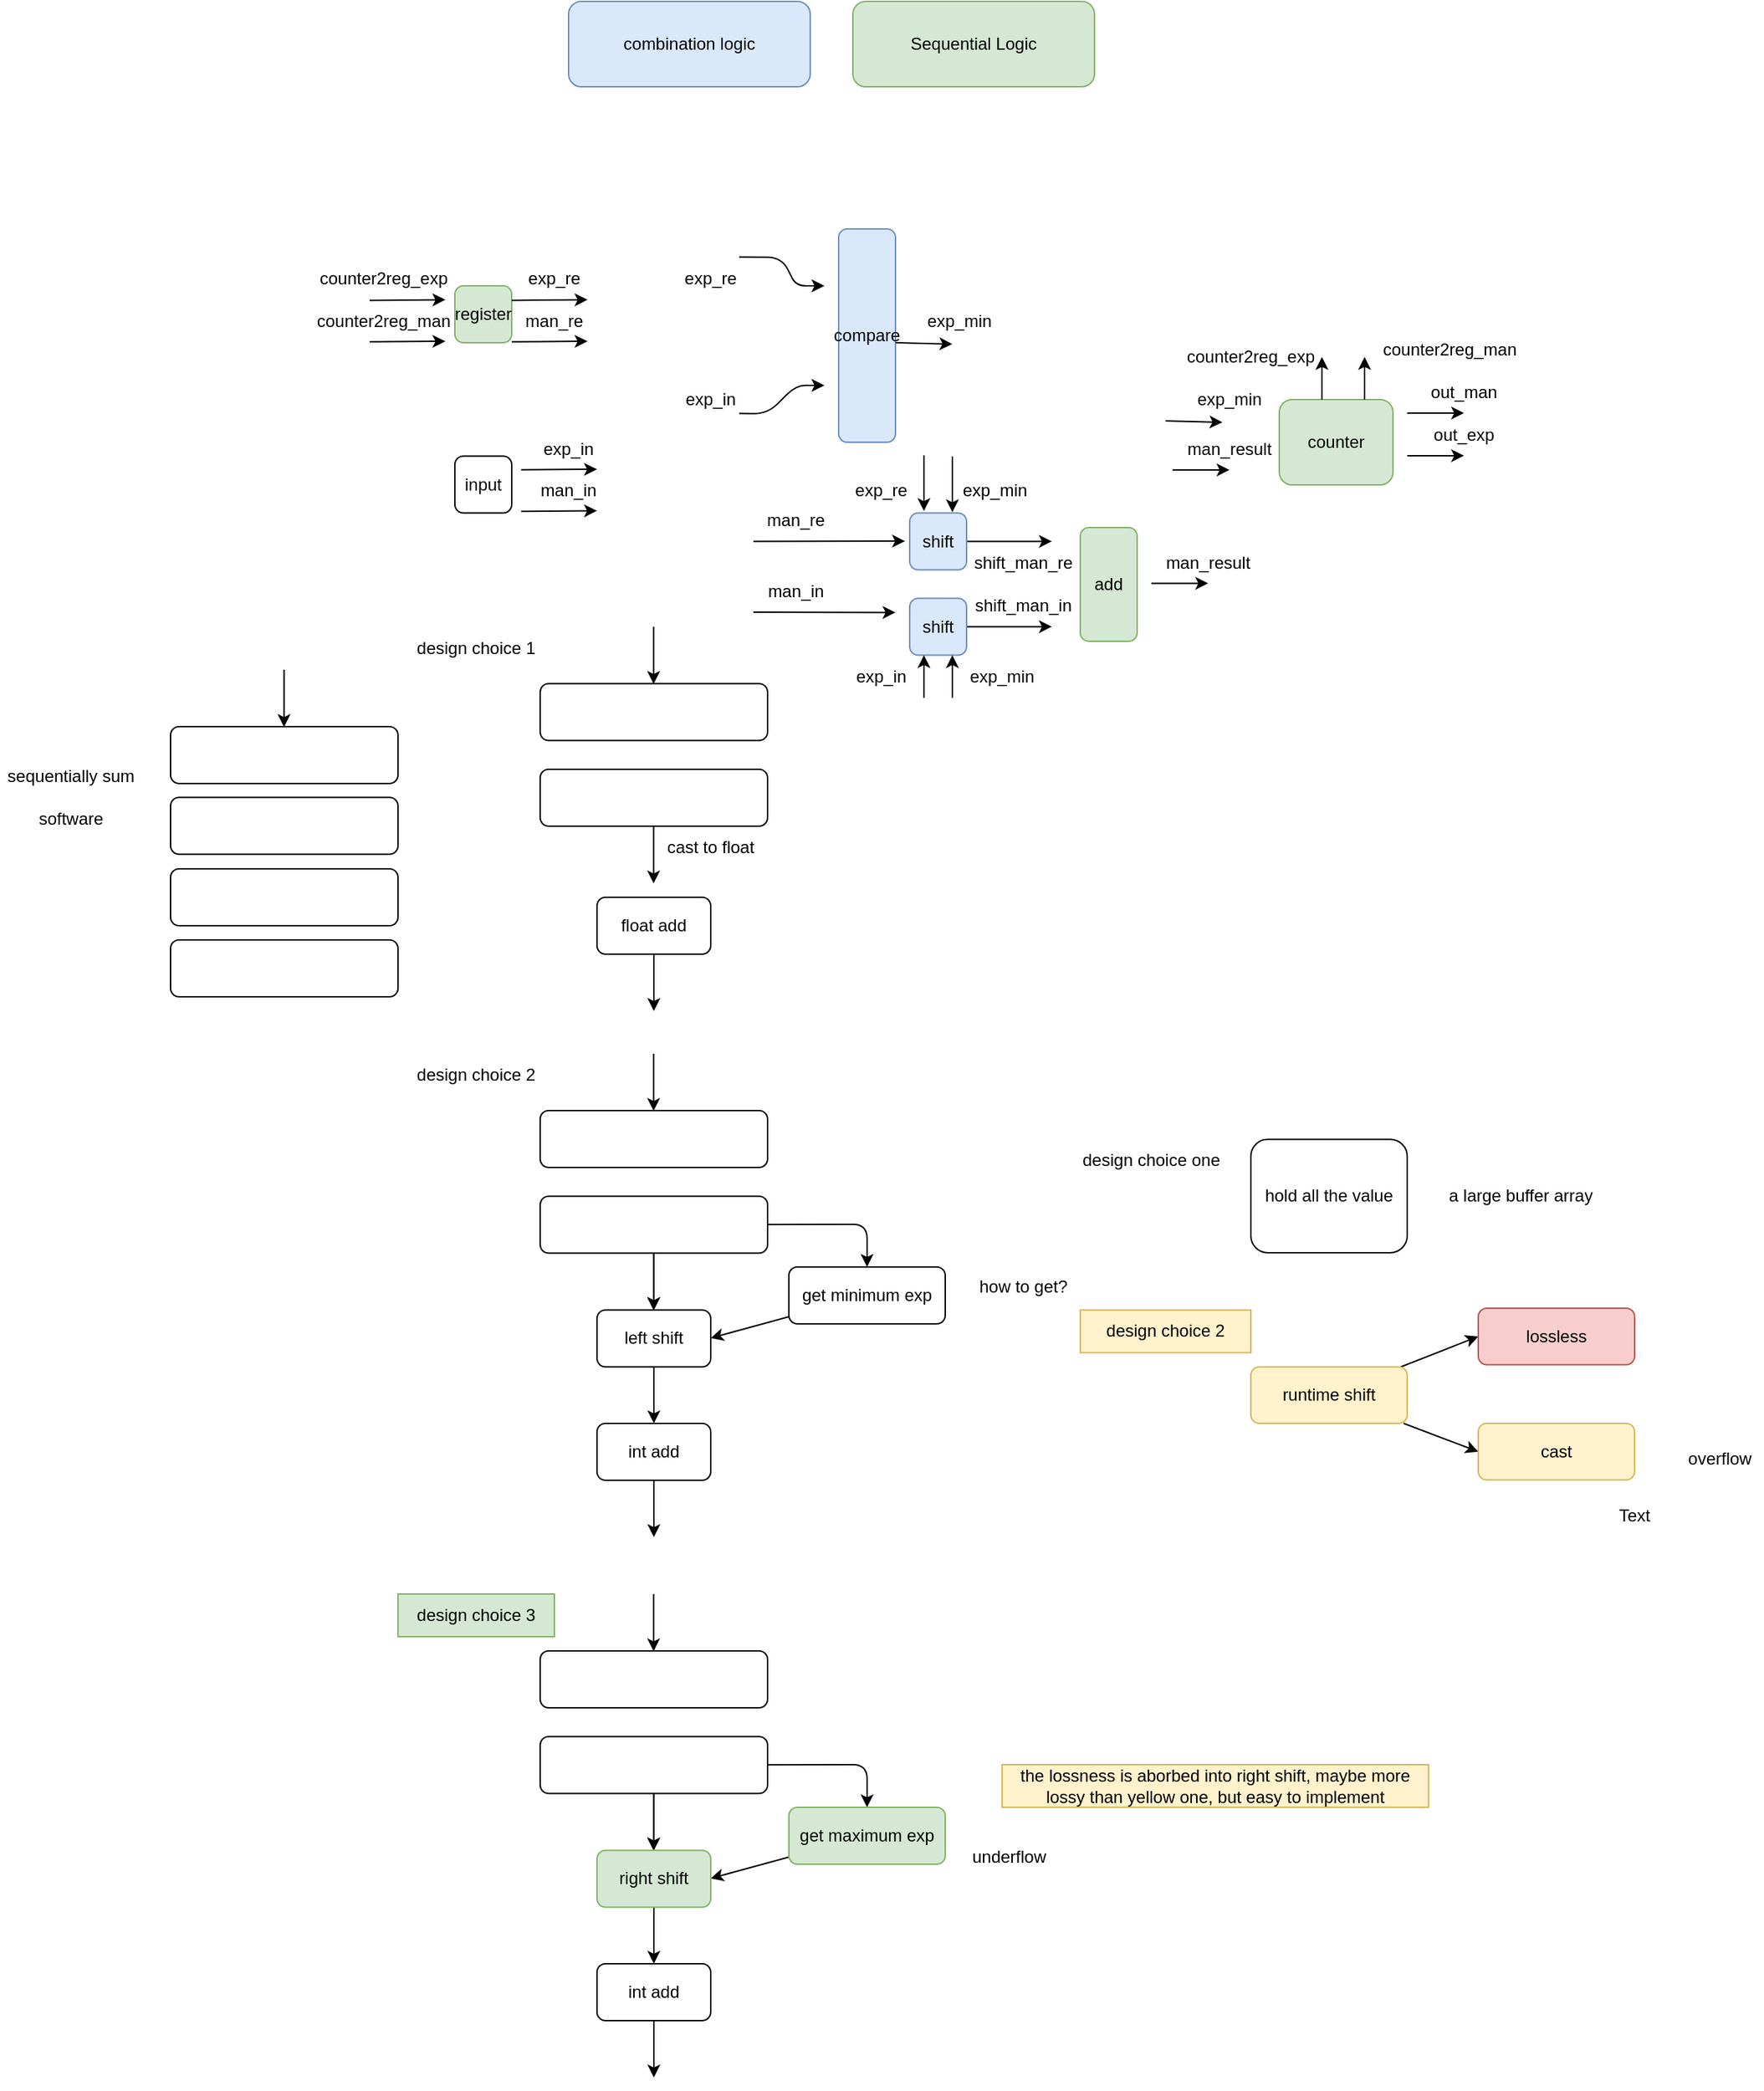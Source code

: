 <mxfile>
    <diagram id="8f1UVyMfekbWIKseI8K9" name="Page-1">
        <mxGraphModel dx="1168" dy="934" grid="1" gridSize="10" guides="1" tooltips="1" connect="1" arrows="1" fold="1" page="1" pageScale="1" pageWidth="827" pageHeight="1169" math="0" shadow="0">
            <root>
                <mxCell id="0"/>
                <mxCell id="1" parent="0"/>
                <mxCell id="119" style="edgeStyle=none;html=1;entryX=-0.083;entryY=0.505;entryDx=0;entryDy=0;entryPerimeter=0;" parent="1" edge="1">
                    <mxGeometry relative="1" as="geometry">
                        <mxPoint x="716.68" y="659.526" as="targetPoint"/>
                        <mxPoint x="610" y="659.73" as="sourcePoint"/>
                    </mxGeometry>
                </mxCell>
                <mxCell id="81" value="register" style="rounded=1;whiteSpace=wrap;html=1;fillColor=#d5e8d4;strokeColor=#82b366;" parent="1" vertex="1">
                    <mxGeometry x="400" y="480" width="40" height="40" as="geometry"/>
                </mxCell>
                <mxCell id="87" style="edgeStyle=none;html=1;" parent="1" edge="1">
                    <mxGeometry relative="1" as="geometry">
                        <mxPoint x="930" y="689.2" as="targetPoint"/>
                        <mxPoint x="890" y="689.2" as="sourcePoint"/>
                    </mxGeometry>
                </mxCell>
                <mxCell id="101" value="compare" style="rounded=1;whiteSpace=wrap;html=1;fillColor=#dae8fc;strokeColor=#6c8ebf;" parent="1" vertex="1">
                    <mxGeometry x="670" y="440" width="40" height="150" as="geometry"/>
                </mxCell>
                <mxCell id="102" value="add" style="rounded=1;whiteSpace=wrap;html=1;fillColor=#d5e8d4;strokeColor=#82b366;" parent="1" vertex="1">
                    <mxGeometry x="840" y="650" width="40" height="80" as="geometry"/>
                </mxCell>
                <mxCell id="115" style="edgeStyle=none;html=1;" parent="1" edge="1">
                    <mxGeometry relative="1" as="geometry">
                        <mxPoint x="660" y="480" as="targetPoint"/>
                        <mxPoint x="600" y="459.81" as="sourcePoint"/>
                        <Array as="points">
                            <mxPoint x="630" y="460"/>
                            <mxPoint x="640" y="480"/>
                        </Array>
                    </mxGeometry>
                </mxCell>
                <mxCell id="120" style="edgeStyle=none;html=1;" parent="1" edge="1">
                    <mxGeometry relative="1" as="geometry">
                        <mxPoint x="710" y="709.73" as="targetPoint"/>
                        <mxPoint x="610" y="709.47" as="sourcePoint"/>
                    </mxGeometry>
                </mxCell>
                <mxCell id="121" style="edgeStyle=none;html=1;" parent="1" edge="1">
                    <mxGeometry relative="1" as="geometry">
                        <mxPoint x="750" y="521" as="targetPoint"/>
                        <mxPoint x="710" y="520" as="sourcePoint"/>
                    </mxGeometry>
                </mxCell>
                <mxCell id="126" style="edgeStyle=none;html=1;" parent="1" edge="1">
                    <mxGeometry relative="1" as="geometry">
                        <mxPoint x="660" y="550" as="targetPoint"/>
                        <mxPoint x="600" y="569.78" as="sourcePoint"/>
                        <Array as="points">
                            <mxPoint x="620" y="570"/>
                            <mxPoint x="640" y="550"/>
                        </Array>
                    </mxGeometry>
                </mxCell>
                <mxCell id="151" style="edgeStyle=none;html=1;" parent="1" source="129" edge="1">
                    <mxGeometry relative="1" as="geometry">
                        <mxPoint x="820" y="659.73" as="targetPoint"/>
                    </mxGeometry>
                </mxCell>
                <mxCell id="129" value="shift" style="rounded=1;whiteSpace=wrap;html=1;fillColor=#dae8fc;strokeColor=#6c8ebf;" parent="1" vertex="1">
                    <mxGeometry x="720" y="639.73" width="40" height="40" as="geometry"/>
                </mxCell>
                <mxCell id="159" style="edgeStyle=none;html=1;" parent="1" source="130" edge="1">
                    <mxGeometry relative="1" as="geometry">
                        <mxPoint x="820" y="719.73" as="targetPoint"/>
                    </mxGeometry>
                </mxCell>
                <mxCell id="130" value="shift" style="rounded=1;whiteSpace=wrap;html=1;fillColor=#dae8fc;strokeColor=#6c8ebf;" parent="1" vertex="1">
                    <mxGeometry x="720" y="699.73" width="40" height="40" as="geometry"/>
                </mxCell>
                <mxCell id="132" value="exp_in" style="text;strokeColor=none;align=center;fillColor=none;html=1;verticalAlign=middle;whiteSpace=wrap;rounded=0;" parent="1" vertex="1">
                    <mxGeometry x="550" y="545" width="60" height="30" as="geometry"/>
                </mxCell>
                <mxCell id="133" value="exp_re" style="text;strokeColor=none;align=center;fillColor=none;html=1;verticalAlign=middle;whiteSpace=wrap;rounded=0;" parent="1" vertex="1">
                    <mxGeometry x="550" y="460" width="60" height="30" as="geometry"/>
                </mxCell>
                <mxCell id="134" value="exp_min" style="text;strokeColor=none;align=center;fillColor=none;html=1;verticalAlign=middle;whiteSpace=wrap;rounded=0;" parent="1" vertex="1">
                    <mxGeometry x="725" y="490" width="60" height="30" as="geometry"/>
                </mxCell>
                <mxCell id="135" value="input" style="rounded=1;whiteSpace=wrap;html=1;" parent="1" vertex="1">
                    <mxGeometry x="400" y="599.73" width="40" height="40" as="geometry"/>
                </mxCell>
                <mxCell id="136" style="edgeStyle=none;html=1;" parent="1" edge="1">
                    <mxGeometry relative="1" as="geometry">
                        <mxPoint x="500" y="609" as="targetPoint"/>
                        <mxPoint x="446.66" y="609.4" as="sourcePoint"/>
                    </mxGeometry>
                </mxCell>
                <mxCell id="137" value="exp_in" style="text;strokeColor=none;align=center;fillColor=none;html=1;verticalAlign=middle;whiteSpace=wrap;rounded=0;" parent="1" vertex="1">
                    <mxGeometry x="450" y="580" width="60" height="30" as="geometry"/>
                </mxCell>
                <mxCell id="138" style="edgeStyle=none;html=1;" parent="1" edge="1">
                    <mxGeometry relative="1" as="geometry">
                        <mxPoint x="500" y="638.2" as="targetPoint"/>
                        <mxPoint x="446.66" y="638.6" as="sourcePoint"/>
                    </mxGeometry>
                </mxCell>
                <mxCell id="139" value="man_in" style="text;strokeColor=none;align=center;fillColor=none;html=1;verticalAlign=middle;whiteSpace=wrap;rounded=0;" parent="1" vertex="1">
                    <mxGeometry x="450" y="609.2" width="60" height="30" as="geometry"/>
                </mxCell>
                <mxCell id="140" style="edgeStyle=none;html=1;" parent="1" edge="1">
                    <mxGeometry relative="1" as="geometry">
                        <mxPoint x="493.34" y="489.8" as="targetPoint"/>
                        <mxPoint x="440.0" y="490.2" as="sourcePoint"/>
                    </mxGeometry>
                </mxCell>
                <mxCell id="142" style="edgeStyle=none;html=1;" parent="1" edge="1">
                    <mxGeometry relative="1" as="geometry">
                        <mxPoint x="493.34" y="519" as="targetPoint"/>
                        <mxPoint x="440.0" y="519.4" as="sourcePoint"/>
                    </mxGeometry>
                </mxCell>
                <mxCell id="144" value="exp_re" style="text;strokeColor=none;align=center;fillColor=none;html=1;verticalAlign=middle;whiteSpace=wrap;rounded=0;" parent="1" vertex="1">
                    <mxGeometry x="440" y="460.0" width="60" height="30" as="geometry"/>
                </mxCell>
                <mxCell id="145" value="man_re" style="text;strokeColor=none;align=center;fillColor=none;html=1;verticalAlign=middle;whiteSpace=wrap;rounded=0;" parent="1" vertex="1">
                    <mxGeometry x="440" y="490.0" width="60" height="30" as="geometry"/>
                </mxCell>
                <mxCell id="147" style="edgeStyle=none;html=1;entryX=0.5;entryY=0;entryDx=0;entryDy=0;" parent="1" edge="1">
                    <mxGeometry relative="1" as="geometry">
                        <mxPoint x="730" y="599.2" as="sourcePoint"/>
                        <mxPoint x="730" y="638.4" as="targetPoint"/>
                    </mxGeometry>
                </mxCell>
                <mxCell id="148" style="edgeStyle=none;html=1;entryX=0.5;entryY=0;entryDx=0;entryDy=0;" parent="1" edge="1">
                    <mxGeometry relative="1" as="geometry">
                        <mxPoint x="750" y="600" as="sourcePoint"/>
                        <mxPoint x="750" y="639.2" as="targetPoint"/>
                    </mxGeometry>
                </mxCell>
                <mxCell id="149" value="exp_re" style="text;strokeColor=none;align=center;fillColor=none;html=1;verticalAlign=middle;whiteSpace=wrap;rounded=0;" parent="1" vertex="1">
                    <mxGeometry x="670" y="609.2" width="60" height="30" as="geometry"/>
                </mxCell>
                <mxCell id="150" value="exp_min" style="text;strokeColor=none;align=center;fillColor=none;html=1;verticalAlign=middle;whiteSpace=wrap;rounded=0;" parent="1" vertex="1">
                    <mxGeometry x="750" y="608.93" width="60" height="30" as="geometry"/>
                </mxCell>
                <mxCell id="152" value="shift_man_re" style="text;strokeColor=none;align=center;fillColor=none;html=1;verticalAlign=middle;whiteSpace=wrap;rounded=0;" parent="1" vertex="1">
                    <mxGeometry x="770" y="659.73" width="60" height="30" as="geometry"/>
                </mxCell>
                <mxCell id="155" style="edgeStyle=none;html=1;" parent="1" edge="1">
                    <mxGeometry relative="1" as="geometry">
                        <mxPoint x="730" y="739.73" as="targetPoint"/>
                        <mxPoint x="730" y="769.73" as="sourcePoint"/>
                    </mxGeometry>
                </mxCell>
                <mxCell id="156" style="edgeStyle=none;html=1;" parent="1" edge="1">
                    <mxGeometry relative="1" as="geometry">
                        <mxPoint x="750" y="739.73" as="targetPoint"/>
                        <mxPoint x="750" y="769.73" as="sourcePoint"/>
                    </mxGeometry>
                </mxCell>
                <mxCell id="157" value="exp_in" style="text;strokeColor=none;align=center;fillColor=none;html=1;verticalAlign=middle;whiteSpace=wrap;rounded=0;" parent="1" vertex="1">
                    <mxGeometry x="670" y="739.73" width="60" height="30" as="geometry"/>
                </mxCell>
                <mxCell id="158" value="exp_min" style="text;strokeColor=none;align=center;fillColor=none;html=1;verticalAlign=middle;whiteSpace=wrap;rounded=0;" parent="1" vertex="1">
                    <mxGeometry x="755" y="739.73" width="60" height="30" as="geometry"/>
                </mxCell>
                <mxCell id="160" value="shift_man_in" style="text;strokeColor=none;align=center;fillColor=none;html=1;verticalAlign=middle;whiteSpace=wrap;rounded=0;" parent="1" vertex="1">
                    <mxGeometry x="770" y="689.73" width="60" height="30" as="geometry"/>
                </mxCell>
                <mxCell id="161" value="man_re" style="text;strokeColor=none;align=center;fillColor=none;html=1;verticalAlign=middle;whiteSpace=wrap;rounded=0;" parent="1" vertex="1">
                    <mxGeometry x="610" y="629.73" width="60" height="30" as="geometry"/>
                </mxCell>
                <mxCell id="162" value="man_in" style="text;strokeColor=none;align=center;fillColor=none;html=1;verticalAlign=middle;whiteSpace=wrap;rounded=0;" parent="1" vertex="1">
                    <mxGeometry x="610" y="679.73" width="60" height="30" as="geometry"/>
                </mxCell>
                <mxCell id="163" value="man_result" style="text;strokeColor=none;align=center;fillColor=none;html=1;verticalAlign=middle;whiteSpace=wrap;rounded=0;" parent="1" vertex="1">
                    <mxGeometry x="900" y="659.73" width="60" height="30" as="geometry"/>
                </mxCell>
                <mxCell id="164" value="counter" style="rounded=1;whiteSpace=wrap;html=1;fillColor=#d5e8d4;strokeColor=#82b366;" parent="1" vertex="1">
                    <mxGeometry x="980" y="560" width="80" height="60" as="geometry"/>
                </mxCell>
                <mxCell id="165" style="edgeStyle=none;html=1;" parent="1" edge="1">
                    <mxGeometry relative="1" as="geometry">
                        <mxPoint x="1110" y="569.47" as="targetPoint"/>
                        <mxPoint x="1070" y="569.47" as="sourcePoint"/>
                    </mxGeometry>
                </mxCell>
                <mxCell id="166" value="out_man" style="text;strokeColor=none;align=center;fillColor=none;html=1;verticalAlign=middle;whiteSpace=wrap;rounded=0;" parent="1" vertex="1">
                    <mxGeometry x="1080" y="540" width="60" height="30" as="geometry"/>
                </mxCell>
                <mxCell id="167" style="edgeStyle=none;html=1;" parent="1" edge="1">
                    <mxGeometry relative="1" as="geometry">
                        <mxPoint x="940" y="576" as="targetPoint"/>
                        <mxPoint x="900" y="575" as="sourcePoint"/>
                    </mxGeometry>
                </mxCell>
                <mxCell id="168" value="exp_min" style="text;strokeColor=none;align=center;fillColor=none;html=1;verticalAlign=middle;whiteSpace=wrap;rounded=0;" parent="1" vertex="1">
                    <mxGeometry x="915" y="545" width="60" height="30" as="geometry"/>
                </mxCell>
                <mxCell id="169" style="edgeStyle=none;html=1;" parent="1" edge="1">
                    <mxGeometry relative="1" as="geometry">
                        <mxPoint x="945" y="609.47" as="targetPoint"/>
                        <mxPoint x="905" y="609.47" as="sourcePoint"/>
                    </mxGeometry>
                </mxCell>
                <mxCell id="170" value="man_result" style="text;strokeColor=none;align=center;fillColor=none;html=1;verticalAlign=middle;whiteSpace=wrap;rounded=0;" parent="1" vertex="1">
                    <mxGeometry x="915" y="580" width="60" height="30" as="geometry"/>
                </mxCell>
                <mxCell id="173" style="edgeStyle=none;html=1;" parent="1" edge="1">
                    <mxGeometry relative="1" as="geometry">
                        <mxPoint x="393.34" y="489.8" as="targetPoint"/>
                        <mxPoint x="340" y="490.2" as="sourcePoint"/>
                    </mxGeometry>
                </mxCell>
                <mxCell id="174" style="edgeStyle=none;html=1;" parent="1" edge="1">
                    <mxGeometry relative="1" as="geometry">
                        <mxPoint x="393.34" y="519" as="targetPoint"/>
                        <mxPoint x="340" y="519.4" as="sourcePoint"/>
                    </mxGeometry>
                </mxCell>
                <mxCell id="175" value="counter2reg_exp" style="text;strokeColor=none;align=center;fillColor=none;html=1;verticalAlign=middle;whiteSpace=wrap;rounded=0;" parent="1" vertex="1">
                    <mxGeometry x="320" y="460.0" width="60" height="30" as="geometry"/>
                </mxCell>
                <mxCell id="176" value="counter2reg_man" style="text;strokeColor=none;align=center;fillColor=none;html=1;verticalAlign=middle;whiteSpace=wrap;rounded=0;" parent="1" vertex="1">
                    <mxGeometry x="320" y="490.0" width="60" height="30" as="geometry"/>
                </mxCell>
                <mxCell id="177" style="edgeStyle=none;html=1;" parent="1" edge="1">
                    <mxGeometry relative="1" as="geometry">
                        <mxPoint x="1040" y="530.0" as="targetPoint"/>
                        <mxPoint x="1040" y="560.0" as="sourcePoint"/>
                    </mxGeometry>
                </mxCell>
                <mxCell id="178" style="edgeStyle=none;html=1;" parent="1" edge="1">
                    <mxGeometry relative="1" as="geometry">
                        <mxPoint x="1010" y="530.0" as="targetPoint"/>
                        <mxPoint x="1010" y="560.0" as="sourcePoint"/>
                    </mxGeometry>
                </mxCell>
                <mxCell id="179" style="edgeStyle=none;html=1;" parent="1" edge="1">
                    <mxGeometry relative="1" as="geometry">
                        <mxPoint x="1110" y="599.47" as="targetPoint"/>
                        <mxPoint x="1070" y="599.47" as="sourcePoint"/>
                    </mxGeometry>
                </mxCell>
                <mxCell id="180" value="out_exp" style="text;strokeColor=none;align=center;fillColor=none;html=1;verticalAlign=middle;whiteSpace=wrap;rounded=0;" parent="1" vertex="1">
                    <mxGeometry x="1080" y="570" width="60" height="30" as="geometry"/>
                </mxCell>
                <mxCell id="181" value="counter2reg_exp" style="text;strokeColor=none;align=center;fillColor=none;html=1;verticalAlign=middle;whiteSpace=wrap;rounded=0;" parent="1" vertex="1">
                    <mxGeometry x="930" y="515" width="60" height="30" as="geometry"/>
                </mxCell>
                <mxCell id="182" value="counter2reg_man" style="text;strokeColor=none;align=center;fillColor=none;html=1;verticalAlign=middle;whiteSpace=wrap;rounded=0;" parent="1" vertex="1">
                    <mxGeometry x="1070" y="510.0" width="60" height="30" as="geometry"/>
                </mxCell>
                <mxCell id="184" value="combination logic" style="rounded=1;whiteSpace=wrap;html=1;fillColor=#dae8fc;strokeColor=#6c8ebf;" parent="1" vertex="1">
                    <mxGeometry x="480" y="280" width="170" height="60" as="geometry"/>
                </mxCell>
                <mxCell id="185" value="Sequential Logic" style="rounded=1;whiteSpace=wrap;html=1;fillColor=#d5e8d4;strokeColor=#82b366;" parent="1" vertex="1">
                    <mxGeometry x="680" y="280" width="170" height="60" as="geometry"/>
                </mxCell>
                <mxCell id="189" value="design choice 1" style="text;strokeColor=none;align=center;fillColor=none;html=1;verticalAlign=middle;whiteSpace=wrap;rounded=0;" parent="1" vertex="1">
                    <mxGeometry x="360" y="719.73" width="110" height="30" as="geometry"/>
                </mxCell>
                <mxCell id="201" value="software" style="text;strokeColor=none;align=center;fillColor=none;html=1;verticalAlign=middle;whiteSpace=wrap;rounded=0;" parent="1" vertex="1">
                    <mxGeometry x="100" y="839.73" width="60" height="30" as="geometry"/>
                </mxCell>
                <mxCell id="202" value="sequentially sum" style="text;strokeColor=none;align=center;fillColor=none;html=1;verticalAlign=middle;whiteSpace=wrap;rounded=0;" parent="1" vertex="1">
                    <mxGeometry x="80" y="809.46" width="100" height="30.27" as="geometry"/>
                </mxCell>
                <mxCell id="203" value="" style="rounded=1;whiteSpace=wrap;html=1;" parent="1" vertex="1">
                    <mxGeometry x="200" y="839.73" width="160" height="40" as="geometry"/>
                </mxCell>
                <mxCell id="204" value="" style="rounded=1;whiteSpace=wrap;html=1;" parent="1" vertex="1">
                    <mxGeometry x="200" y="790" width="160" height="40" as="geometry"/>
                </mxCell>
                <mxCell id="205" value="" style="rounded=1;whiteSpace=wrap;html=1;" parent="1" vertex="1">
                    <mxGeometry x="200" y="890" width="160" height="40" as="geometry"/>
                </mxCell>
                <mxCell id="206" value="" style="rounded=1;whiteSpace=wrap;html=1;" parent="1" vertex="1">
                    <mxGeometry x="200" y="940" width="160" height="40" as="geometry"/>
                </mxCell>
                <mxCell id="207" style="edgeStyle=none;html=1;" parent="1" edge="1">
                    <mxGeometry relative="1" as="geometry">
                        <mxPoint x="279.83" y="790.27" as="targetPoint"/>
                        <mxPoint x="279.83" y="750" as="sourcePoint"/>
                    </mxGeometry>
                </mxCell>
                <mxCell id="210" value="" style="rounded=1;whiteSpace=wrap;html=1;" parent="1" vertex="1">
                    <mxGeometry x="460" y="820" width="160" height="40" as="geometry"/>
                </mxCell>
                <mxCell id="211" value="" style="rounded=1;whiteSpace=wrap;html=1;" parent="1" vertex="1">
                    <mxGeometry x="460" y="759.73" width="160" height="40" as="geometry"/>
                </mxCell>
                <mxCell id="212" style="edgeStyle=none;html=1;" parent="1" edge="1">
                    <mxGeometry relative="1" as="geometry">
                        <mxPoint x="539.83" y="760" as="targetPoint"/>
                        <mxPoint x="539.83" y="719.73" as="sourcePoint"/>
                    </mxGeometry>
                </mxCell>
                <mxCell id="213" style="edgeStyle=none;html=1;" parent="1" edge="1">
                    <mxGeometry relative="1" as="geometry">
                        <mxPoint x="539.83" y="900.27" as="targetPoint"/>
                        <mxPoint x="539.83" y="860" as="sourcePoint"/>
                    </mxGeometry>
                </mxCell>
                <mxCell id="214" value="cast to float" style="text;strokeColor=none;align=center;fillColor=none;html=1;verticalAlign=middle;whiteSpace=wrap;rounded=0;" parent="1" vertex="1">
                    <mxGeometry x="540" y="860" width="80" height="30" as="geometry"/>
                </mxCell>
                <mxCell id="216" style="edgeStyle=none;html=1;" parent="1" source="215" edge="1">
                    <mxGeometry relative="1" as="geometry">
                        <mxPoint x="540" y="990" as="targetPoint"/>
                    </mxGeometry>
                </mxCell>
                <mxCell id="215" value="float add" style="rounded=1;whiteSpace=wrap;html=1;" parent="1" vertex="1">
                    <mxGeometry x="500" y="910" width="80" height="40" as="geometry"/>
                </mxCell>
                <mxCell id="217" value="design choice 2" style="text;align=center;html=1;verticalAlign=middle;whiteSpace=wrap;rounded=0;" parent="1" vertex="1">
                    <mxGeometry x="360" y="1020" width="110" height="30" as="geometry"/>
                </mxCell>
                <mxCell id="230" style="edgeStyle=none;html=1;entryX=0.5;entryY=0;entryDx=0;entryDy=0;" parent="1" source="218" target="228" edge="1">
                    <mxGeometry relative="1" as="geometry">
                        <Array as="points">
                            <mxPoint x="690" y="1140"/>
                        </Array>
                    </mxGeometry>
                </mxCell>
                <mxCell id="246" value="" style="edgeStyle=none;html=1;" parent="1" source="218" target="233" edge="1">
                    <mxGeometry relative="1" as="geometry"/>
                </mxCell>
                <mxCell id="218" value="" style="rounded=1;whiteSpace=wrap;html=1;" parent="1" vertex="1">
                    <mxGeometry x="460" y="1120.27" width="160" height="40" as="geometry"/>
                </mxCell>
                <mxCell id="219" value="" style="rounded=1;whiteSpace=wrap;html=1;" parent="1" vertex="1">
                    <mxGeometry x="460" y="1060" width="160" height="40" as="geometry"/>
                </mxCell>
                <mxCell id="220" style="edgeStyle=none;html=1;" parent="1" edge="1">
                    <mxGeometry relative="1" as="geometry">
                        <mxPoint x="539.83" y="1060.27" as="targetPoint"/>
                        <mxPoint x="539.83" y="1020" as="sourcePoint"/>
                    </mxGeometry>
                </mxCell>
                <mxCell id="221" style="edgeStyle=none;html=1;" parent="1" edge="1">
                    <mxGeometry relative="1" as="geometry">
                        <mxPoint x="539.83" y="1200.54" as="targetPoint"/>
                        <mxPoint x="539.83" y="1160.27" as="sourcePoint"/>
                    </mxGeometry>
                </mxCell>
                <mxCell id="223" style="edgeStyle=none;html=1;" parent="1" source="224" edge="1">
                    <mxGeometry relative="1" as="geometry">
                        <mxPoint x="540" y="1360" as="targetPoint"/>
                    </mxGeometry>
                </mxCell>
                <mxCell id="224" value="int add" style="rounded=1;whiteSpace=wrap;html=1;" parent="1" vertex="1">
                    <mxGeometry x="500" y="1280" width="80" height="40" as="geometry"/>
                </mxCell>
                <mxCell id="231" style="edgeStyle=none;html=1;" parent="1" source="228" edge="1">
                    <mxGeometry relative="1" as="geometry">
                        <mxPoint x="580" y="1220" as="targetPoint"/>
                    </mxGeometry>
                </mxCell>
                <mxCell id="228" value="get minimum exp" style="rounded=1;whiteSpace=wrap;html=1;" parent="1" vertex="1">
                    <mxGeometry x="635" y="1170" width="110" height="40" as="geometry"/>
                </mxCell>
                <mxCell id="232" value="how to get?" style="text;strokeColor=none;align=center;fillColor=none;html=1;verticalAlign=middle;whiteSpace=wrap;rounded=0;" parent="1" vertex="1">
                    <mxGeometry x="755" y="1169" width="90" height="30" as="geometry"/>
                </mxCell>
                <mxCell id="234" style="edgeStyle=none;html=1;entryX=0.5;entryY=0;entryDx=0;entryDy=0;" parent="1" source="233" target="224" edge="1">
                    <mxGeometry relative="1" as="geometry"/>
                </mxCell>
                <mxCell id="233" value="left shift" style="rounded=1;whiteSpace=wrap;html=1;" parent="1" vertex="1">
                    <mxGeometry x="500" y="1200.27" width="80" height="40" as="geometry"/>
                </mxCell>
                <mxCell id="235" value="design choice one" style="text;strokeColor=none;align=center;fillColor=none;html=1;verticalAlign=middle;whiteSpace=wrap;rounded=0;" parent="1" vertex="1">
                    <mxGeometry x="830" y="1080" width="120" height="30" as="geometry"/>
                </mxCell>
                <mxCell id="237" value="hold all the value" style="rounded=1;whiteSpace=wrap;html=1;" parent="1" vertex="1">
                    <mxGeometry x="960" y="1080.27" width="110" height="79.73" as="geometry"/>
                </mxCell>
                <mxCell id="238" value="a large buffer array" style="text;strokeColor=none;align=center;fillColor=none;html=1;verticalAlign=middle;whiteSpace=wrap;rounded=0;" parent="1" vertex="1">
                    <mxGeometry x="1090" y="1105.13" width="120" height="30" as="geometry"/>
                </mxCell>
                <mxCell id="241" style="edgeStyle=none;html=1;entryX=0;entryY=0.5;entryDx=0;entryDy=0;" parent="1" source="239" target="242" edge="1">
                    <mxGeometry relative="1" as="geometry">
                        <mxPoint x="1100.0" y="1210" as="targetPoint"/>
                    </mxGeometry>
                </mxCell>
                <mxCell id="245" style="edgeStyle=none;html=1;entryX=0;entryY=0.5;entryDx=0;entryDy=0;" parent="1" source="239" target="244" edge="1">
                    <mxGeometry relative="1" as="geometry"/>
                </mxCell>
                <mxCell id="239" value="runtime shift" style="rounded=1;whiteSpace=wrap;html=1;fillColor=#fff2cc;strokeColor=#d6b656;" parent="1" vertex="1">
                    <mxGeometry x="960" y="1240.27" width="110" height="39.73" as="geometry"/>
                </mxCell>
                <mxCell id="240" value="design choice 2" style="text;strokeColor=#d6b656;align=center;fillColor=#fff2cc;html=1;verticalAlign=middle;whiteSpace=wrap;rounded=0;" parent="1" vertex="1">
                    <mxGeometry x="840" y="1200.27" width="120" height="30" as="geometry"/>
                </mxCell>
                <mxCell id="242" value="lossless" style="rounded=1;whiteSpace=wrap;html=1;fillColor=#f8cecc;strokeColor=#b85450;" parent="1" vertex="1">
                    <mxGeometry x="1120" y="1199" width="110" height="39.73" as="geometry"/>
                </mxCell>
                <mxCell id="244" value="cast" style="rounded=1;whiteSpace=wrap;html=1;fillColor=#fff2cc;strokeColor=#d6b656;" parent="1" vertex="1">
                    <mxGeometry x="1120" y="1280" width="110" height="39.73" as="geometry"/>
                </mxCell>
                <mxCell id="247" value="design choice 3" style="text;strokeColor=#82b366;align=center;fillColor=#d5e8d4;html=1;verticalAlign=middle;whiteSpace=wrap;rounded=0;" parent="1" vertex="1">
                    <mxGeometry x="360" y="1400" width="110" height="30" as="geometry"/>
                </mxCell>
                <mxCell id="248" style="edgeStyle=none;html=1;entryX=0.5;entryY=0;entryDx=0;entryDy=0;" parent="1" source="250" target="257" edge="1">
                    <mxGeometry relative="1" as="geometry">
                        <Array as="points">
                            <mxPoint x="690" y="1520"/>
                        </Array>
                    </mxGeometry>
                </mxCell>
                <mxCell id="249" value="" style="edgeStyle=none;html=1;" parent="1" source="250" target="259" edge="1">
                    <mxGeometry relative="1" as="geometry"/>
                </mxCell>
                <mxCell id="250" value="" style="rounded=1;whiteSpace=wrap;html=1;" parent="1" vertex="1">
                    <mxGeometry x="460" y="1500.27" width="160" height="40" as="geometry"/>
                </mxCell>
                <mxCell id="251" value="" style="rounded=1;whiteSpace=wrap;html=1;" parent="1" vertex="1">
                    <mxGeometry x="460" y="1440" width="160" height="40" as="geometry"/>
                </mxCell>
                <mxCell id="252" style="edgeStyle=none;html=1;" parent="1" edge="1">
                    <mxGeometry relative="1" as="geometry">
                        <mxPoint x="539.83" y="1440.27" as="targetPoint"/>
                        <mxPoint x="539.83" y="1400" as="sourcePoint"/>
                    </mxGeometry>
                </mxCell>
                <mxCell id="253" style="edgeStyle=none;html=1;" parent="1" edge="1">
                    <mxGeometry relative="1" as="geometry">
                        <mxPoint x="539.83" y="1580.54" as="targetPoint"/>
                        <mxPoint x="539.83" y="1540.27" as="sourcePoint"/>
                    </mxGeometry>
                </mxCell>
                <mxCell id="254" style="edgeStyle=none;html=1;" parent="1" source="255" edge="1">
                    <mxGeometry relative="1" as="geometry">
                        <mxPoint x="540" y="1740.0" as="targetPoint"/>
                    </mxGeometry>
                </mxCell>
                <mxCell id="255" value="int add" style="rounded=1;whiteSpace=wrap;html=1;" parent="1" vertex="1">
                    <mxGeometry x="500" y="1660" width="80" height="40" as="geometry"/>
                </mxCell>
                <mxCell id="256" style="edgeStyle=none;html=1;" parent="1" source="257" edge="1">
                    <mxGeometry relative="1" as="geometry">
                        <mxPoint x="580" y="1600.0" as="targetPoint"/>
                    </mxGeometry>
                </mxCell>
                <mxCell id="257" value="get maximum exp" style="rounded=1;whiteSpace=wrap;html=1;fillColor=#d5e8d4;strokeColor=#82b366;" parent="1" vertex="1">
                    <mxGeometry x="635" y="1550" width="110" height="40" as="geometry"/>
                </mxCell>
                <mxCell id="258" style="edgeStyle=none;html=1;entryX=0.5;entryY=0;entryDx=0;entryDy=0;" parent="1" source="259" target="255" edge="1">
                    <mxGeometry relative="1" as="geometry"/>
                </mxCell>
                <mxCell id="259" value="right shift" style="rounded=1;whiteSpace=wrap;html=1;fillColor=#d5e8d4;strokeColor=#82b366;" parent="1" vertex="1">
                    <mxGeometry x="500" y="1580.27" width="80" height="40" as="geometry"/>
                </mxCell>
                <mxCell id="260" value="the lossness is aborbed into right shift, maybe more lossy than yellow one, but easy to implement" style="text;strokeColor=#d6b656;align=center;fillColor=#fff2cc;html=1;verticalAlign=middle;whiteSpace=wrap;rounded=0;" parent="1" vertex="1">
                    <mxGeometry x="785" y="1520" width="300" height="30" as="geometry"/>
                </mxCell>
                <mxCell id="261" value="Text" style="text;strokeColor=none;align=center;fillColor=none;html=1;verticalAlign=middle;whiteSpace=wrap;rounded=0;" vertex="1" parent="1">
                    <mxGeometry x="1200" y="1330" width="60" height="30" as="geometry"/>
                </mxCell>
                <mxCell id="262" value="overflow" style="text;strokeColor=none;align=center;fillColor=none;html=1;verticalAlign=middle;whiteSpace=wrap;rounded=0;" vertex="1" parent="1">
                    <mxGeometry x="1260" y="1290" width="60" height="30" as="geometry"/>
                </mxCell>
                <mxCell id="263" value="underflow" style="text;strokeColor=none;align=center;fillColor=none;html=1;verticalAlign=middle;whiteSpace=wrap;rounded=0;" vertex="1" parent="1">
                    <mxGeometry x="760" y="1570" width="60" height="30" as="geometry"/>
                </mxCell>
            </root>
        </mxGraphModel>
    </diagram>
</mxfile>
